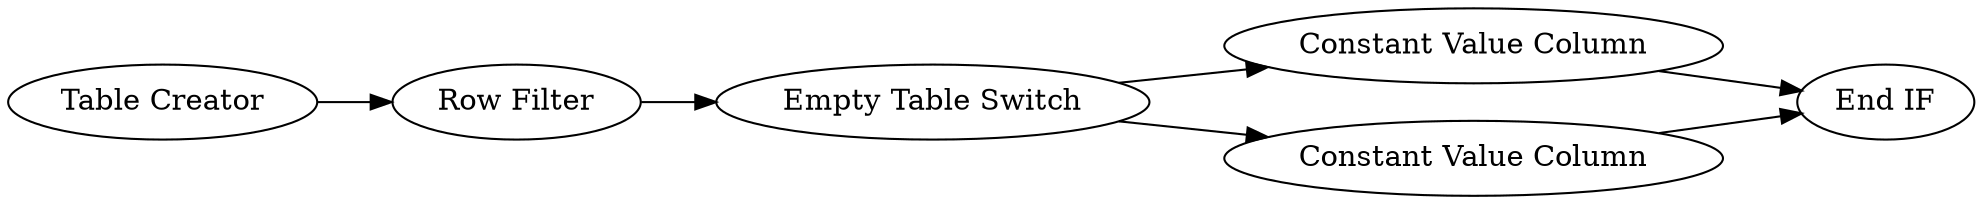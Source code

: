 digraph {
	22 -> 20
	19 -> 18
	18 -> 22
	21 -> 20
	1 -> 19
	18 -> 21
	20 [label="End IF"]
	1 [label="Table Creator"]
	22 [label="Constant Value Column"]
	18 [label="Empty Table Switch"]
	21 [label="Constant Value Column"]
	19 [label="Row Filter"]
	rankdir=LR
}
